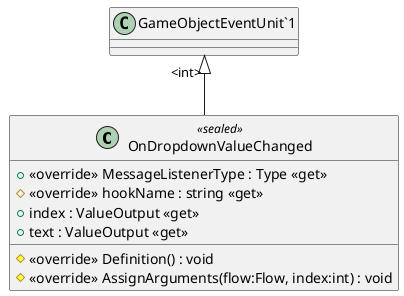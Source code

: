 @startuml
class OnDropdownValueChanged <<sealed>> {
    + <<override>> MessageListenerType : Type <<get>>
    # <<override>> hookName : string <<get>>
    + index : ValueOutput <<get>>
    + text : ValueOutput <<get>>
    # <<override>> Definition() : void
    # <<override>> AssignArguments(flow:Flow, index:int) : void
}
"GameObjectEventUnit`1" "<int>" <|-- OnDropdownValueChanged
@enduml
